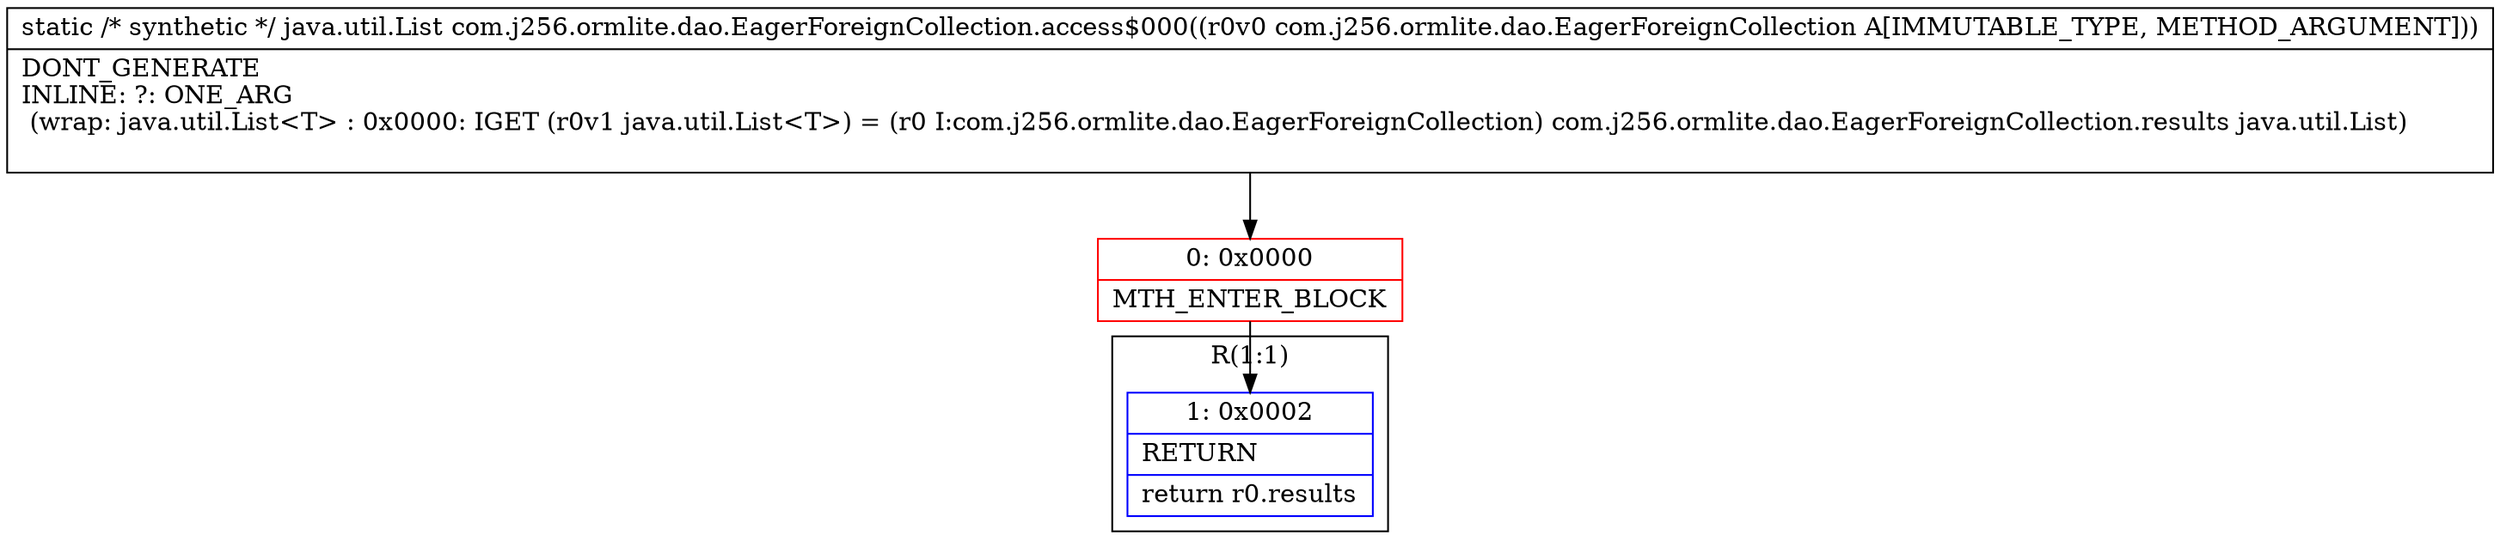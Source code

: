digraph "CFG forcom.j256.ormlite.dao.EagerForeignCollection.access$000(Lcom\/j256\/ormlite\/dao\/EagerForeignCollection;)Ljava\/util\/List;" {
subgraph cluster_Region_1926245895 {
label = "R(1:1)";
node [shape=record,color=blue];
Node_1 [shape=record,label="{1\:\ 0x0002|RETURN\l|return r0.results\l}"];
}
Node_0 [shape=record,color=red,label="{0\:\ 0x0000|MTH_ENTER_BLOCK\l}"];
MethodNode[shape=record,label="{static \/* synthetic *\/ java.util.List com.j256.ormlite.dao.EagerForeignCollection.access$000((r0v0 com.j256.ormlite.dao.EagerForeignCollection A[IMMUTABLE_TYPE, METHOD_ARGUMENT]))  | DONT_GENERATE\lINLINE: ?: ONE_ARG  \l  (wrap: java.util.List\<T\> : 0x0000: IGET  (r0v1 java.util.List\<T\>) = (r0 I:com.j256.ormlite.dao.EagerForeignCollection) com.j256.ormlite.dao.EagerForeignCollection.results java.util.List)\l\l}"];
MethodNode -> Node_0;
Node_0 -> Node_1;
}

